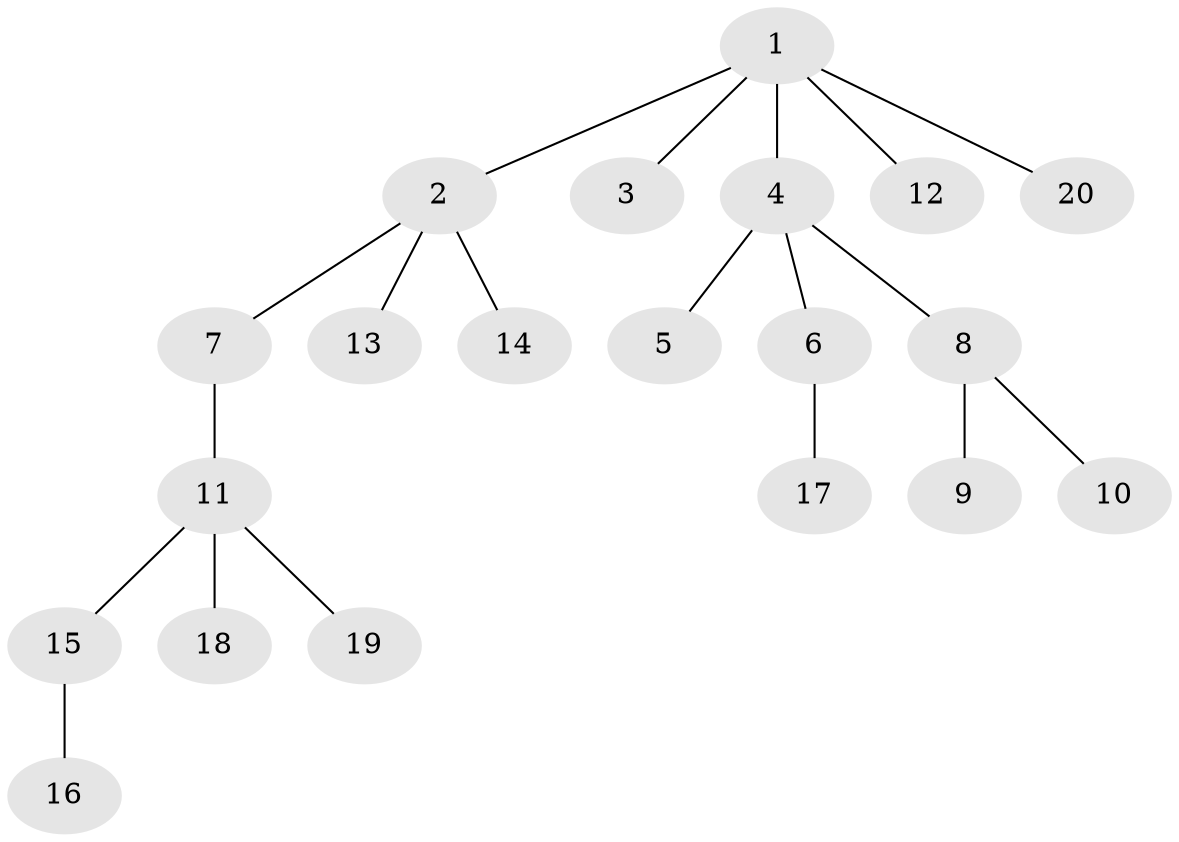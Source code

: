 // Generated by graph-tools (version 1.1) at 2025/46/02/15/25 05:46:28]
// undirected, 20 vertices, 19 edges
graph export_dot {
graph [start="1"]
  node [color=gray90,style=filled];
  1;
  2;
  3;
  4;
  5;
  6;
  7;
  8;
  9;
  10;
  11;
  12;
  13;
  14;
  15;
  16;
  17;
  18;
  19;
  20;
  1 -- 2;
  1 -- 3;
  1 -- 4;
  1 -- 12;
  1 -- 20;
  2 -- 7;
  2 -- 13;
  2 -- 14;
  4 -- 5;
  4 -- 6;
  4 -- 8;
  6 -- 17;
  7 -- 11;
  8 -- 9;
  8 -- 10;
  11 -- 15;
  11 -- 18;
  11 -- 19;
  15 -- 16;
}
